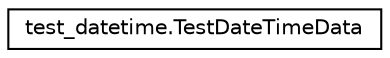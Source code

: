 digraph "Graphical Class Hierarchy"
{
 // LATEX_PDF_SIZE
  edge [fontname="Helvetica",fontsize="10",labelfontname="Helvetica",labelfontsize="10"];
  node [fontname="Helvetica",fontsize="10",shape=record];
  rankdir="LR";
  Node0 [label="test_datetime.TestDateTimeData",height=0.2,width=0.4,color="black", fillcolor="white", style="filled",URL="$classtest__datetime_1_1TestDateTimeData.html",tooltip=" "];
}
